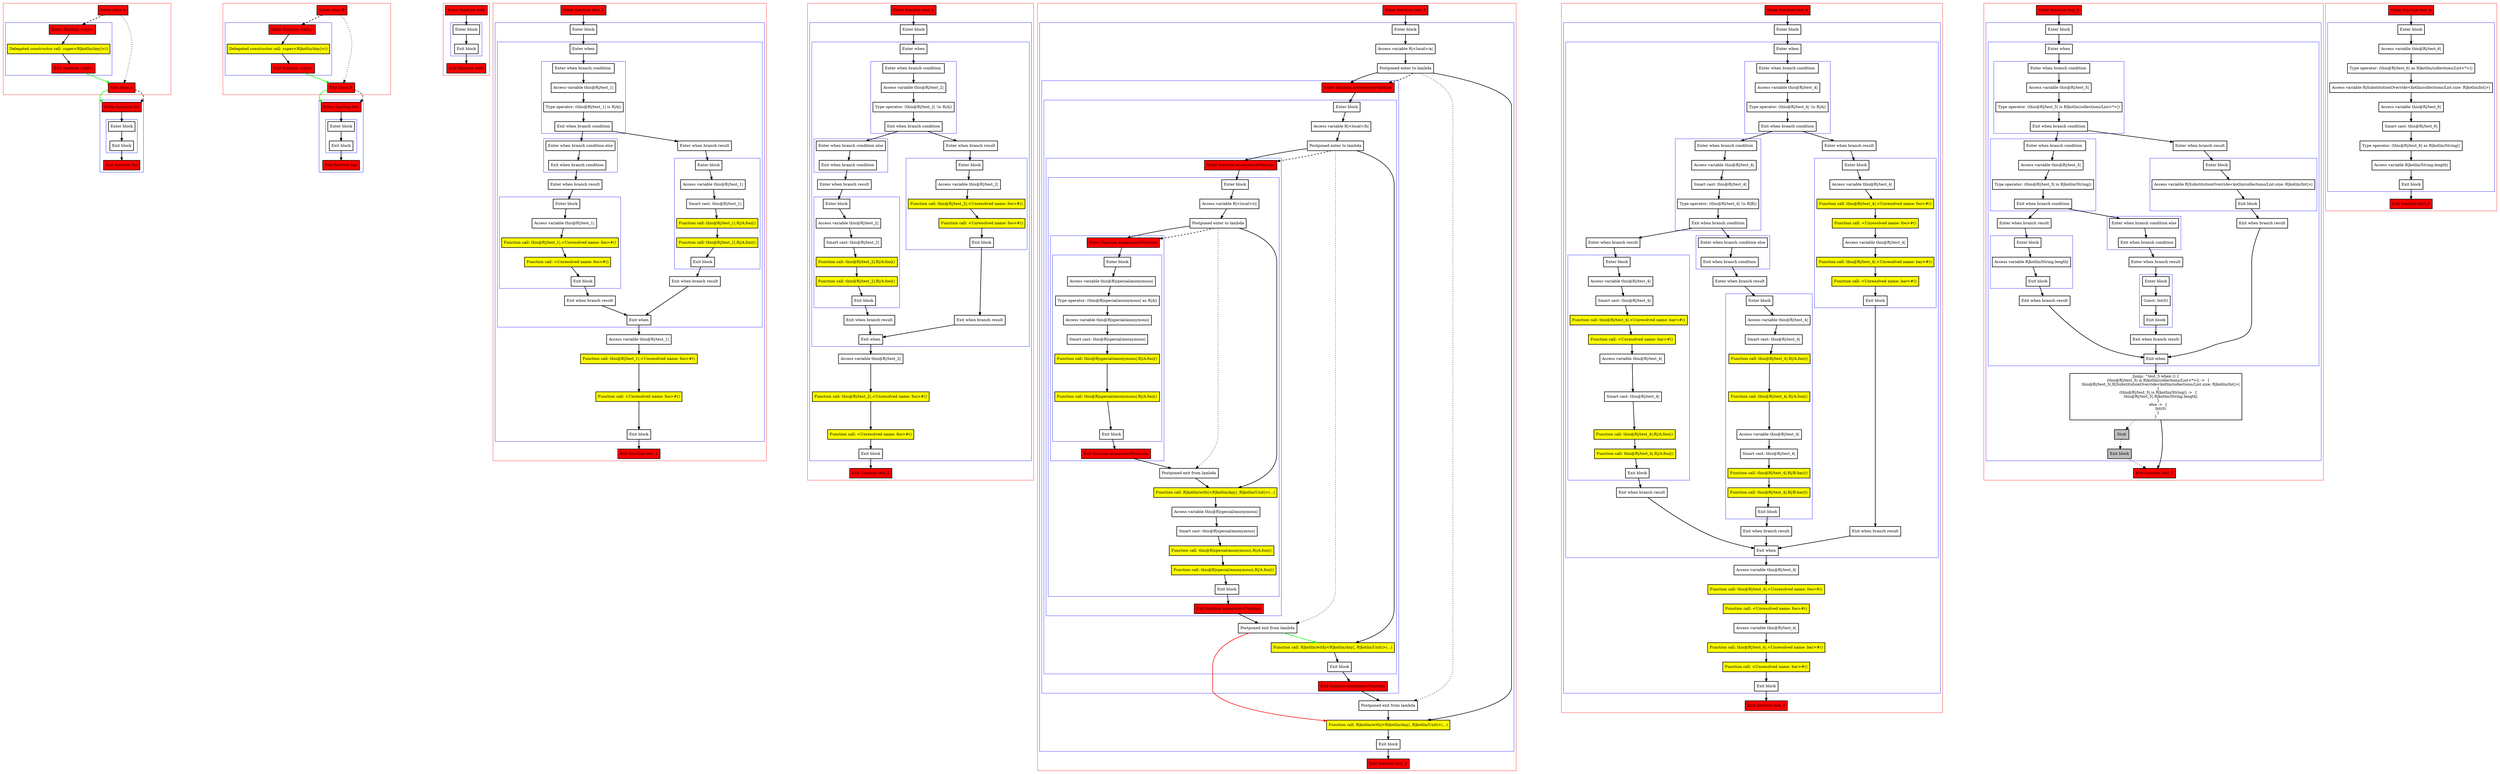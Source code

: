 digraph implicitReceivers_kt {
    graph [nodesep=3]
    node [shape=box penwidth=2]
    edge [penwidth=2]

    subgraph cluster_0 {
        color=red
        0 [label="Enter class A" style="filled" fillcolor=red];
        subgraph cluster_1 {
            color=blue
            1 [label="Enter function <init>" style="filled" fillcolor=red];
            2 [label="Delegated constructor call: super<R|kotlin/Any|>()" style="filled" fillcolor=yellow];
            3 [label="Exit function <init>" style="filled" fillcolor=red];
        }
        4 [label="Exit class A" style="filled" fillcolor=red];
    }
    subgraph cluster_2 {
        color=blue
        5 [label="Enter function foo" style="filled" fillcolor=red];
        subgraph cluster_3 {
            color=blue
            6 [label="Enter block"];
            7 [label="Exit block"];
        }
        8 [label="Exit function foo" style="filled" fillcolor=red];
    }
    0 -> {4} [style=dotted];
    0 -> {1} [style=dashed];
    1 -> {2};
    2 -> {3};
    3 -> {4} [color=green];
    4 -> {5} [color=green];
    4 -> {5} [style=dashed];
    5 -> {6};
    6 -> {7};
    7 -> {8};

    subgraph cluster_4 {
        color=red
        9 [label="Enter class B" style="filled" fillcolor=red];
        subgraph cluster_5 {
            color=blue
            10 [label="Enter function <init>" style="filled" fillcolor=red];
            11 [label="Delegated constructor call: super<R|kotlin/Any|>()" style="filled" fillcolor=yellow];
            12 [label="Exit function <init>" style="filled" fillcolor=red];
        }
        13 [label="Exit class B" style="filled" fillcolor=red];
    }
    subgraph cluster_6 {
        color=blue
        14 [label="Enter function bar" style="filled" fillcolor=red];
        subgraph cluster_7 {
            color=blue
            15 [label="Enter block"];
            16 [label="Exit block"];
        }
        17 [label="Exit function bar" style="filled" fillcolor=red];
    }
    9 -> {13} [style=dotted];
    9 -> {10} [style=dashed];
    10 -> {11};
    11 -> {12};
    12 -> {13} [color=green];
    13 -> {14} [color=green];
    13 -> {14} [style=dashed];
    14 -> {15};
    15 -> {16};
    16 -> {17};

    subgraph cluster_8 {
        color=red
        18 [label="Enter function with" style="filled" fillcolor=red];
        subgraph cluster_9 {
            color=blue
            19 [label="Enter block"];
            20 [label="Exit block"];
        }
        21 [label="Exit function with" style="filled" fillcolor=red];
    }
    18 -> {19};
    19 -> {20};
    20 -> {21};

    subgraph cluster_10 {
        color=red
        22 [label="Enter function test_1" style="filled" fillcolor=red];
        subgraph cluster_11 {
            color=blue
            23 [label="Enter block"];
            subgraph cluster_12 {
                color=blue
                24 [label="Enter when"];
                subgraph cluster_13 {
                    color=blue
                    25 [label="Enter when branch condition "];
                    26 [label="Access variable this@R|/test_1|"];
                    27 [label="Type operator: (this@R|/test_1| is R|A|)"];
                    28 [label="Exit when branch condition"];
                }
                subgraph cluster_14 {
                    color=blue
                    29 [label="Enter when branch condition else"];
                    30 [label="Exit when branch condition"];
                }
                31 [label="Enter when branch result"];
                subgraph cluster_15 {
                    color=blue
                    32 [label="Enter block"];
                    33 [label="Access variable this@R|/test_1|"];
                    34 [label="Function call: this@R|/test_1|.<Unresolved name: foo>#()" style="filled" fillcolor=yellow];
                    35 [label="Function call: <Unresolved name: foo>#()" style="filled" fillcolor=yellow];
                    36 [label="Exit block"];
                }
                37 [label="Exit when branch result"];
                38 [label="Enter when branch result"];
                subgraph cluster_16 {
                    color=blue
                    39 [label="Enter block"];
                    40 [label="Access variable this@R|/test_1|"];
                    41 [label="Smart cast: this@R|/test_1|"];
                    42 [label="Function call: this@R|/test_1|.R|/A.foo|()" style="filled" fillcolor=yellow];
                    43 [label="Function call: this@R|/test_1|.R|/A.foo|()" style="filled" fillcolor=yellow];
                    44 [label="Exit block"];
                }
                45 [label="Exit when branch result"];
                46 [label="Exit when"];
            }
            47 [label="Access variable this@R|/test_1|"];
            48 [label="Function call: this@R|/test_1|.<Unresolved name: foo>#()" style="filled" fillcolor=yellow];
            49 [label="Function call: <Unresolved name: foo>#()" style="filled" fillcolor=yellow];
            50 [label="Exit block"];
        }
        51 [label="Exit function test_1" style="filled" fillcolor=red];
    }
    22 -> {23};
    23 -> {24};
    24 -> {25};
    25 -> {26};
    26 -> {27};
    27 -> {28};
    28 -> {29 38};
    29 -> {30};
    30 -> {31};
    31 -> {32};
    32 -> {33};
    33 -> {34};
    34 -> {35};
    35 -> {36};
    36 -> {37};
    37 -> {46};
    38 -> {39};
    39 -> {40};
    40 -> {41};
    41 -> {42};
    42 -> {43};
    43 -> {44};
    44 -> {45};
    45 -> {46};
    46 -> {47};
    47 -> {48};
    48 -> {49};
    49 -> {50};
    50 -> {51};

    subgraph cluster_17 {
        color=red
        52 [label="Enter function test_2" style="filled" fillcolor=red];
        subgraph cluster_18 {
            color=blue
            53 [label="Enter block"];
            subgraph cluster_19 {
                color=blue
                54 [label="Enter when"];
                subgraph cluster_20 {
                    color=blue
                    55 [label="Enter when branch condition "];
                    56 [label="Access variable this@R|/test_2|"];
                    57 [label="Type operator: (this@R|/test_2| !is R|A|)"];
                    58 [label="Exit when branch condition"];
                }
                subgraph cluster_21 {
                    color=blue
                    59 [label="Enter when branch condition else"];
                    60 [label="Exit when branch condition"];
                }
                61 [label="Enter when branch result"];
                subgraph cluster_22 {
                    color=blue
                    62 [label="Enter block"];
                    63 [label="Access variable this@R|/test_2|"];
                    64 [label="Smart cast: this@R|/test_2|"];
                    65 [label="Function call: this@R|/test_2|.R|/A.foo|()" style="filled" fillcolor=yellow];
                    66 [label="Function call: this@R|/test_2|.R|/A.foo|()" style="filled" fillcolor=yellow];
                    67 [label="Exit block"];
                }
                68 [label="Exit when branch result"];
                69 [label="Enter when branch result"];
                subgraph cluster_23 {
                    color=blue
                    70 [label="Enter block"];
                    71 [label="Access variable this@R|/test_2|"];
                    72 [label="Function call: this@R|/test_2|.<Unresolved name: foo>#()" style="filled" fillcolor=yellow];
                    73 [label="Function call: <Unresolved name: foo>#()" style="filled" fillcolor=yellow];
                    74 [label="Exit block"];
                }
                75 [label="Exit when branch result"];
                76 [label="Exit when"];
            }
            77 [label="Access variable this@R|/test_2|"];
            78 [label="Function call: this@R|/test_2|.<Unresolved name: foo>#()" style="filled" fillcolor=yellow];
            79 [label="Function call: <Unresolved name: foo>#()" style="filled" fillcolor=yellow];
            80 [label="Exit block"];
        }
        81 [label="Exit function test_2" style="filled" fillcolor=red];
    }
    52 -> {53};
    53 -> {54};
    54 -> {55};
    55 -> {56};
    56 -> {57};
    57 -> {58};
    58 -> {59 69};
    59 -> {60};
    60 -> {61};
    61 -> {62};
    62 -> {63};
    63 -> {64};
    64 -> {65};
    65 -> {66};
    66 -> {67};
    67 -> {68};
    68 -> {76};
    69 -> {70};
    70 -> {71};
    71 -> {72};
    72 -> {73};
    73 -> {74};
    74 -> {75};
    75 -> {76};
    76 -> {77};
    77 -> {78};
    78 -> {79};
    79 -> {80};
    80 -> {81};

    subgraph cluster_24 {
        color=red
        82 [label="Enter function test_3" style="filled" fillcolor=red];
        subgraph cluster_25 {
            color=blue
            83 [label="Enter block"];
            84 [label="Access variable R|<local>/a|"];
            85 [label="Postponed enter to lambda"];
            subgraph cluster_26 {
                color=blue
                86 [label="Enter function anonymousFunction" style="filled" fillcolor=red];
                subgraph cluster_27 {
                    color=blue
                    87 [label="Enter block"];
                    88 [label="Access variable R|<local>/b|"];
                    89 [label="Postponed enter to lambda"];
                    subgraph cluster_28 {
                        color=blue
                        90 [label="Enter function anonymousFunction" style="filled" fillcolor=red];
                        subgraph cluster_29 {
                            color=blue
                            91 [label="Enter block"];
                            92 [label="Access variable R|<local>/c|"];
                            93 [label="Postponed enter to lambda"];
                            subgraph cluster_30 {
                                color=blue
                                94 [label="Enter function anonymousFunction" style="filled" fillcolor=red];
                                subgraph cluster_31 {
                                    color=blue
                                    95 [label="Enter block"];
                                    96 [label="Access variable this@R|special/anonymous|"];
                                    97 [label="Type operator: (this@R|special/anonymous| as R|A|)"];
                                    98 [label="Access variable this@R|special/anonymous|"];
                                    99 [label="Smart cast: this@R|special/anonymous|"];
                                    100 [label="Function call: this@R|special/anonymous|.R|/A.foo|()" style="filled" fillcolor=yellow];
                                    101 [label="Function call: this@R|special/anonymous|.R|/A.foo|()" style="filled" fillcolor=yellow];
                                    102 [label="Exit block"];
                                }
                                103 [label="Exit function anonymousFunction" style="filled" fillcolor=red];
                            }
                            104 [label="Postponed exit from lambda"];
                            105 [label="Function call: R|kotlin/with|<R|kotlin/Any|, R|kotlin/Unit|>(...)" style="filled" fillcolor=yellow];
                            106 [label="Access variable this@R|special/anonymous|"];
                            107 [label="Smart cast: this@R|special/anonymous|"];
                            108 [label="Function call: this@R|special/anonymous|.R|/A.foo|()" style="filled" fillcolor=yellow];
                            109 [label="Function call: this@R|special/anonymous|.R|/A.foo|()" style="filled" fillcolor=yellow];
                            110 [label="Exit block"];
                        }
                        111 [label="Exit function anonymousFunction" style="filled" fillcolor=red];
                    }
                    112 [label="Postponed exit from lambda"];
                    113 [label="Function call: R|kotlin/with|<R|kotlin/Any|, R|kotlin/Unit|>(...)" style="filled" fillcolor=yellow];
                    114 [label="Exit block"];
                }
                115 [label="Exit function anonymousFunction" style="filled" fillcolor=red];
            }
            116 [label="Postponed exit from lambda"];
            117 [label="Function call: R|kotlin/with|<R|kotlin/Any|, R|kotlin/Unit|>(...)" style="filled" fillcolor=yellow];
            118 [label="Exit block"];
        }
        119 [label="Exit function test_3" style="filled" fillcolor=red];
    }
    82 -> {83};
    83 -> {84};
    84 -> {85};
    85 -> {86 117};
    85 -> {116} [style=dotted];
    85 -> {86} [style=dashed];
    86 -> {87};
    87 -> {88};
    88 -> {89};
    89 -> {90 113};
    89 -> {112} [style=dotted];
    89 -> {90} [style=dashed];
    90 -> {91};
    91 -> {92};
    92 -> {93};
    93 -> {94 105};
    93 -> {104} [style=dotted];
    93 -> {94} [style=dashed];
    94 -> {95};
    95 -> {96};
    96 -> {97};
    97 -> {98};
    98 -> {99};
    99 -> {100};
    100 -> {101};
    101 -> {102};
    102 -> {103};
    103 -> {104};
    104 -> {105};
    105 -> {106};
    106 -> {107};
    107 -> {108};
    108 -> {109};
    109 -> {110};
    110 -> {111};
    111 -> {112};
    112 -> {113} [color=green];
    112 -> {117} [color=red];
    113 -> {114};
    114 -> {115};
    115 -> {116};
    116 -> {117};
    117 -> {118};
    118 -> {119};

    subgraph cluster_32 {
        color=red
        120 [label="Enter function test_4" style="filled" fillcolor=red];
        subgraph cluster_33 {
            color=blue
            121 [label="Enter block"];
            subgraph cluster_34 {
                color=blue
                122 [label="Enter when"];
                subgraph cluster_35 {
                    color=blue
                    123 [label="Enter when branch condition "];
                    124 [label="Access variable this@R|/test_4|"];
                    125 [label="Type operator: (this@R|/test_4| !is R|A|)"];
                    126 [label="Exit when branch condition"];
                }
                subgraph cluster_36 {
                    color=blue
                    127 [label="Enter when branch condition "];
                    128 [label="Access variable this@R|/test_4|"];
                    129 [label="Smart cast: this@R|/test_4|"];
                    130 [label="Type operator: (this@R|/test_4| !is R|B|)"];
                    131 [label="Exit when branch condition"];
                }
                subgraph cluster_37 {
                    color=blue
                    132 [label="Enter when branch condition else"];
                    133 [label="Exit when branch condition"];
                }
                134 [label="Enter when branch result"];
                subgraph cluster_38 {
                    color=blue
                    135 [label="Enter block"];
                    136 [label="Access variable this@R|/test_4|"];
                    137 [label="Smart cast: this@R|/test_4|"];
                    138 [label="Function call: this@R|/test_4|.R|/A.foo|()" style="filled" fillcolor=yellow];
                    139 [label="Function call: this@R|/test_4|.R|/A.foo|()" style="filled" fillcolor=yellow];
                    140 [label="Access variable this@R|/test_4|"];
                    141 [label="Smart cast: this@R|/test_4|"];
                    142 [label="Function call: this@R|/test_4|.R|/B.bar|()" style="filled" fillcolor=yellow];
                    143 [label="Function call: this@R|/test_4|.R|/B.bar|()" style="filled" fillcolor=yellow];
                    144 [label="Exit block"];
                }
                145 [label="Exit when branch result"];
                146 [label="Enter when branch result"];
                subgraph cluster_39 {
                    color=blue
                    147 [label="Enter block"];
                    148 [label="Access variable this@R|/test_4|"];
                    149 [label="Smart cast: this@R|/test_4|"];
                    150 [label="Function call: this@R|/test_4|.<Unresolved name: bar>#()" style="filled" fillcolor=yellow];
                    151 [label="Function call: <Unresolved name: bar>#()" style="filled" fillcolor=yellow];
                    152 [label="Access variable this@R|/test_4|"];
                    153 [label="Smart cast: this@R|/test_4|"];
                    154 [label="Function call: this@R|/test_4|.R|/A.foo|()" style="filled" fillcolor=yellow];
                    155 [label="Function call: this@R|/test_4|.R|/A.foo|()" style="filled" fillcolor=yellow];
                    156 [label="Exit block"];
                }
                157 [label="Exit when branch result"];
                158 [label="Enter when branch result"];
                subgraph cluster_40 {
                    color=blue
                    159 [label="Enter block"];
                    160 [label="Access variable this@R|/test_4|"];
                    161 [label="Function call: this@R|/test_4|.<Unresolved name: foo>#()" style="filled" fillcolor=yellow];
                    162 [label="Function call: <Unresolved name: foo>#()" style="filled" fillcolor=yellow];
                    163 [label="Access variable this@R|/test_4|"];
                    164 [label="Function call: this@R|/test_4|.<Unresolved name: bar>#()" style="filled" fillcolor=yellow];
                    165 [label="Function call: <Unresolved name: bar>#()" style="filled" fillcolor=yellow];
                    166 [label="Exit block"];
                }
                167 [label="Exit when branch result"];
                168 [label="Exit when"];
            }
            169 [label="Access variable this@R|/test_4|"];
            170 [label="Function call: this@R|/test_4|.<Unresolved name: foo>#()" style="filled" fillcolor=yellow];
            171 [label="Function call: <Unresolved name: foo>#()" style="filled" fillcolor=yellow];
            172 [label="Access variable this@R|/test_4|"];
            173 [label="Function call: this@R|/test_4|.<Unresolved name: bar>#()" style="filled" fillcolor=yellow];
            174 [label="Function call: <Unresolved name: bar>#()" style="filled" fillcolor=yellow];
            175 [label="Exit block"];
        }
        176 [label="Exit function test_4" style="filled" fillcolor=red];
    }
    120 -> {121};
    121 -> {122};
    122 -> {123};
    123 -> {124};
    124 -> {125};
    125 -> {126};
    126 -> {127 158};
    127 -> {128};
    128 -> {129};
    129 -> {130};
    130 -> {131};
    131 -> {132 146};
    132 -> {133};
    133 -> {134};
    134 -> {135};
    135 -> {136};
    136 -> {137};
    137 -> {138};
    138 -> {139};
    139 -> {140};
    140 -> {141};
    141 -> {142};
    142 -> {143};
    143 -> {144};
    144 -> {145};
    145 -> {168};
    146 -> {147};
    147 -> {148};
    148 -> {149};
    149 -> {150};
    150 -> {151};
    151 -> {152};
    152 -> {153};
    153 -> {154};
    154 -> {155};
    155 -> {156};
    156 -> {157};
    157 -> {168};
    158 -> {159};
    159 -> {160};
    160 -> {161};
    161 -> {162};
    162 -> {163};
    163 -> {164};
    164 -> {165};
    165 -> {166};
    166 -> {167};
    167 -> {168};
    168 -> {169};
    169 -> {170};
    170 -> {171};
    171 -> {172};
    172 -> {173};
    173 -> {174};
    174 -> {175};
    175 -> {176};

    subgraph cluster_41 {
        color=red
        177 [label="Enter function test_5" style="filled" fillcolor=red];
        subgraph cluster_42 {
            color=blue
            178 [label="Enter block"];
            subgraph cluster_43 {
                color=blue
                179 [label="Enter when"];
                subgraph cluster_44 {
                    color=blue
                    180 [label="Enter when branch condition "];
                    181 [label="Access variable this@R|/test_5|"];
                    182 [label="Type operator: (this@R|/test_5| is R|kotlin/collections/List<*>|)"];
                    183 [label="Exit when branch condition"];
                }
                subgraph cluster_45 {
                    color=blue
                    184 [label="Enter when branch condition "];
                    185 [label="Access variable this@R|/test_5|"];
                    186 [label="Type operator: (this@R|/test_5| is R|kotlin/String|)"];
                    187 [label="Exit when branch condition"];
                }
                subgraph cluster_46 {
                    color=blue
                    188 [label="Enter when branch condition else"];
                    189 [label="Exit when branch condition"];
                }
                190 [label="Enter when branch result"];
                subgraph cluster_47 {
                    color=blue
                    191 [label="Enter block"];
                    192 [label="Const: Int(0)"];
                    193 [label="Exit block"];
                }
                194 [label="Exit when branch result"];
                195 [label="Enter when branch result"];
                subgraph cluster_48 {
                    color=blue
                    196 [label="Enter block"];
                    197 [label="Access variable R|kotlin/String.length|"];
                    198 [label="Exit block"];
                }
                199 [label="Exit when branch result"];
                200 [label="Enter when branch result"];
                subgraph cluster_49 {
                    color=blue
                    201 [label="Enter block"];
                    202 [label="Access variable R|SubstitutionOverride<kotlin/collections/List.size: R|kotlin/Int|>|"];
                    203 [label="Exit block"];
                }
                204 [label="Exit when branch result"];
                205 [label="Exit when"];
            }
            206 [label="Jump: ^test_5 when () {
    (this@R|/test_5| is R|kotlin/collections/List<*>|) ->  {
        this@R|/test_5|.R|SubstitutionOverride<kotlin/collections/List.size: R|kotlin/Int|>|
    }
    (this@R|/test_5| is R|kotlin/String|) ->  {
        this@R|/test_5|.R|kotlin/String.length|
    }
    else ->  {
        Int(0)
    }
}
"];
            207 [label="Stub" style="filled" fillcolor=gray];
            208 [label="Exit block" style="filled" fillcolor=gray];
        }
        209 [label="Exit function test_5" style="filled" fillcolor=red];
    }
    177 -> {178};
    178 -> {179};
    179 -> {180};
    180 -> {181};
    181 -> {182};
    182 -> {183};
    183 -> {184 200};
    184 -> {185};
    185 -> {186};
    186 -> {187};
    187 -> {188 195};
    188 -> {189};
    189 -> {190};
    190 -> {191};
    191 -> {192};
    192 -> {193};
    193 -> {194};
    194 -> {205};
    195 -> {196};
    196 -> {197};
    197 -> {198};
    198 -> {199};
    199 -> {205};
    200 -> {201};
    201 -> {202};
    202 -> {203};
    203 -> {204};
    204 -> {205};
    205 -> {206};
    206 -> {209};
    206 -> {207} [style=dotted];
    207 -> {208} [style=dotted];
    208 -> {209} [style=dotted];

    subgraph cluster_50 {
        color=red
        210 [label="Enter function test_6" style="filled" fillcolor=red];
        subgraph cluster_51 {
            color=blue
            211 [label="Enter block"];
            212 [label="Access variable this@R|/test_6|"];
            213 [label="Type operator: (this@R|/test_6| as R|kotlin/collections/List<*>|)"];
            214 [label="Access variable R|SubstitutionOverride<kotlin/collections/List.size: R|kotlin/Int|>|"];
            215 [label="Access variable this@R|/test_6|"];
            216 [label="Smart cast: this@R|/test_6|"];
            217 [label="Type operator: (this@R|/test_6| as R|kotlin/String|)"];
            218 [label="Access variable R|kotlin/String.length|"];
            219 [label="Exit block"];
        }
        220 [label="Exit function test_6" style="filled" fillcolor=red];
    }
    210 -> {211};
    211 -> {212};
    212 -> {213};
    213 -> {214};
    214 -> {215};
    215 -> {216};
    216 -> {217};
    217 -> {218};
    218 -> {219};
    219 -> {220};

}
